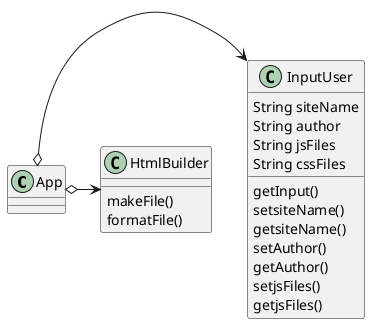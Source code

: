 @startuml
'https://plantuml.com/class-diagram

class App {
}

class InputUser {
    String siteName
    String author
    String jsFiles
    String cssFiles
    getInput()
    setsiteName()
    getsiteName()
    setAuthor()
    getAuthor()
    setjsFiles()
    getjsFiles()



}

class HtmlBuilder {
    makeFile()
    formatFile()



}
App o-> InputUser
App o-> HtmlBuilder

@enduml

